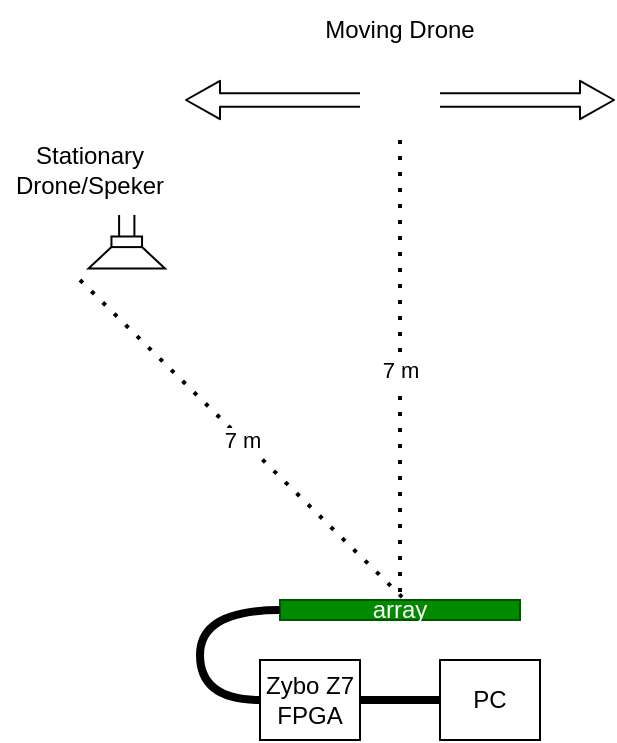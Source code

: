 <mxfile>
    <diagram id="2SX59SJDNF1od4wrRP9e" name="Page-1">
        <mxGraphModel dx="419" dy="429" grid="1" gridSize="10" guides="1" tooltips="1" connect="1" arrows="1" fold="1" page="1" pageScale="1" pageWidth="1920" pageHeight="1200" math="0" shadow="0">
            <root>
                <mxCell id="0"/>
                <mxCell id="1" parent="0"/>
                <mxCell id="20" value="" style="shape=flexArrow;endArrow=classic;startArrow=classic;html=1;width=6.667;endSize=5.333;endWidth=11.556;startWidth=11.556;startSize=5.333;" edge="1" parent="1">
                    <mxGeometry width="100" height="100" relative="1" as="geometry">
                        <mxPoint x="672.5" y="350" as="sourcePoint"/>
                        <mxPoint x="887.5" y="350" as="targetPoint"/>
                    </mxGeometry>
                </mxCell>
                <mxCell id="22" value="" style="rounded=0;whiteSpace=wrap;html=1;strokeColor=none;" vertex="1" parent="1">
                    <mxGeometry x="760" y="330" width="40" height="40" as="geometry"/>
                </mxCell>
                <mxCell id="2" value="array" style="rounded=0;whiteSpace=wrap;html=1;fillColor=#008a00;strokeColor=#005700;fontColor=#ffffff;" vertex="1" parent="1">
                    <mxGeometry x="720" y="600" width="120" height="10" as="geometry"/>
                </mxCell>
                <mxCell id="3" value="Zybo Z7&lt;div&gt;FPGA&lt;/div&gt;" style="rounded=0;whiteSpace=wrap;html=1;" vertex="1" parent="1">
                    <mxGeometry x="710" y="630" width="50" height="40" as="geometry"/>
                </mxCell>
                <mxCell id="4" value="PC" style="rounded=0;whiteSpace=wrap;html=1;" vertex="1" parent="1">
                    <mxGeometry x="800" y="630" width="50" height="40" as="geometry"/>
                </mxCell>
                <mxCell id="5" value="" style="endArrow=none;html=1;exitX=0;exitY=0.5;exitDx=0;exitDy=0;strokeWidth=4;rounded=0;curved=1;entryX=0;entryY=0.5;entryDx=0;entryDy=0;" edge="1" parent="1" source="2" target="3">
                    <mxGeometry width="50" height="50" relative="1" as="geometry">
                        <mxPoint x="650" y="700" as="sourcePoint"/>
                        <mxPoint x="700" y="650" as="targetPoint"/>
                        <Array as="points">
                            <mxPoint x="680" y="605"/>
                            <mxPoint x="680" y="650"/>
                        </Array>
                    </mxGeometry>
                </mxCell>
                <mxCell id="8" value="" style="endArrow=none;html=1;exitX=0;exitY=0.5;exitDx=0;exitDy=0;strokeWidth=4;rounded=0;curved=1;entryX=1;entryY=0.5;entryDx=0;entryDy=0;" edge="1" parent="1" source="4" target="3">
                    <mxGeometry width="50" height="50" relative="1" as="geometry">
                        <mxPoint x="810" y="650" as="sourcePoint"/>
                        <mxPoint x="790" y="695" as="targetPoint"/>
                        <Array as="points"/>
                    </mxGeometry>
                </mxCell>
                <mxCell id="10" value="" style="pointerEvents=1;verticalLabelPosition=bottom;shadow=0;dashed=0;align=center;html=1;verticalAlign=top;shape=mxgraph.electrical.electro-mechanical.loudspeaker;rotation=90;" vertex="1" parent="1">
                    <mxGeometry x="630" y="401.75" width="26.75" height="38.25" as="geometry"/>
                </mxCell>
                <mxCell id="16" value="" style="shape=image;verticalLabelPosition=bottom;labelBackgroundColor=default;verticalAlign=top;aspect=fixed;imageAspect=0;image=https://images.vexels.com/media/users/3/215129/isolated/preview/f98ff00414055616a9675d5d4aed6a9d-quadcopter-drone-top-view-stroke-icon.png;" vertex="1" parent="1">
                    <mxGeometry x="580" y="400" width="40" height="40" as="geometry"/>
                </mxCell>
                <mxCell id="17" value="7 m" style="endArrow=none;dashed=1;html=1;dashPattern=1 3;strokeWidth=2;" edge="1" parent="1">
                    <mxGeometry width="50" height="50" relative="1" as="geometry">
                        <mxPoint x="620" y="440" as="sourcePoint"/>
                        <mxPoint x="782.5" y="600" as="targetPoint"/>
                    </mxGeometry>
                </mxCell>
                <mxCell id="18" value="7 m" style="endArrow=none;dashed=1;html=1;dashPattern=1 3;strokeWidth=2;entryX=0.5;entryY=0;entryDx=0;entryDy=0;" edge="1" parent="1" target="2">
                    <mxGeometry width="50" height="50" relative="1" as="geometry">
                        <mxPoint x="780" y="370" as="sourcePoint"/>
                        <mxPoint x="840" y="560" as="targetPoint"/>
                    </mxGeometry>
                </mxCell>
                <mxCell id="19" value="" style="shape=image;verticalLabelPosition=bottom;labelBackgroundColor=default;verticalAlign=top;aspect=fixed;imageAspect=0;image=https://images.vexels.com/media/users/3/215129/isolated/preview/f98ff00414055616a9675d5d4aed6a9d-quadcopter-drone-top-view-stroke-icon.png;" vertex="1" parent="1">
                    <mxGeometry x="760" y="330" width="40" height="40" as="geometry"/>
                </mxCell>
                <mxCell id="23" value="Stationary Drone/Speker" style="text;html=1;align=center;verticalAlign=middle;whiteSpace=wrap;rounded=0;" vertex="1" parent="1">
                    <mxGeometry x="580" y="370" width="90" height="30" as="geometry"/>
                </mxCell>
                <mxCell id="24" value="Moving Drone" style="text;html=1;align=center;verticalAlign=middle;whiteSpace=wrap;rounded=0;" vertex="1" parent="1">
                    <mxGeometry x="720" y="300" width="120" height="30" as="geometry"/>
                </mxCell>
            </root>
        </mxGraphModel>
    </diagram>
</mxfile>
